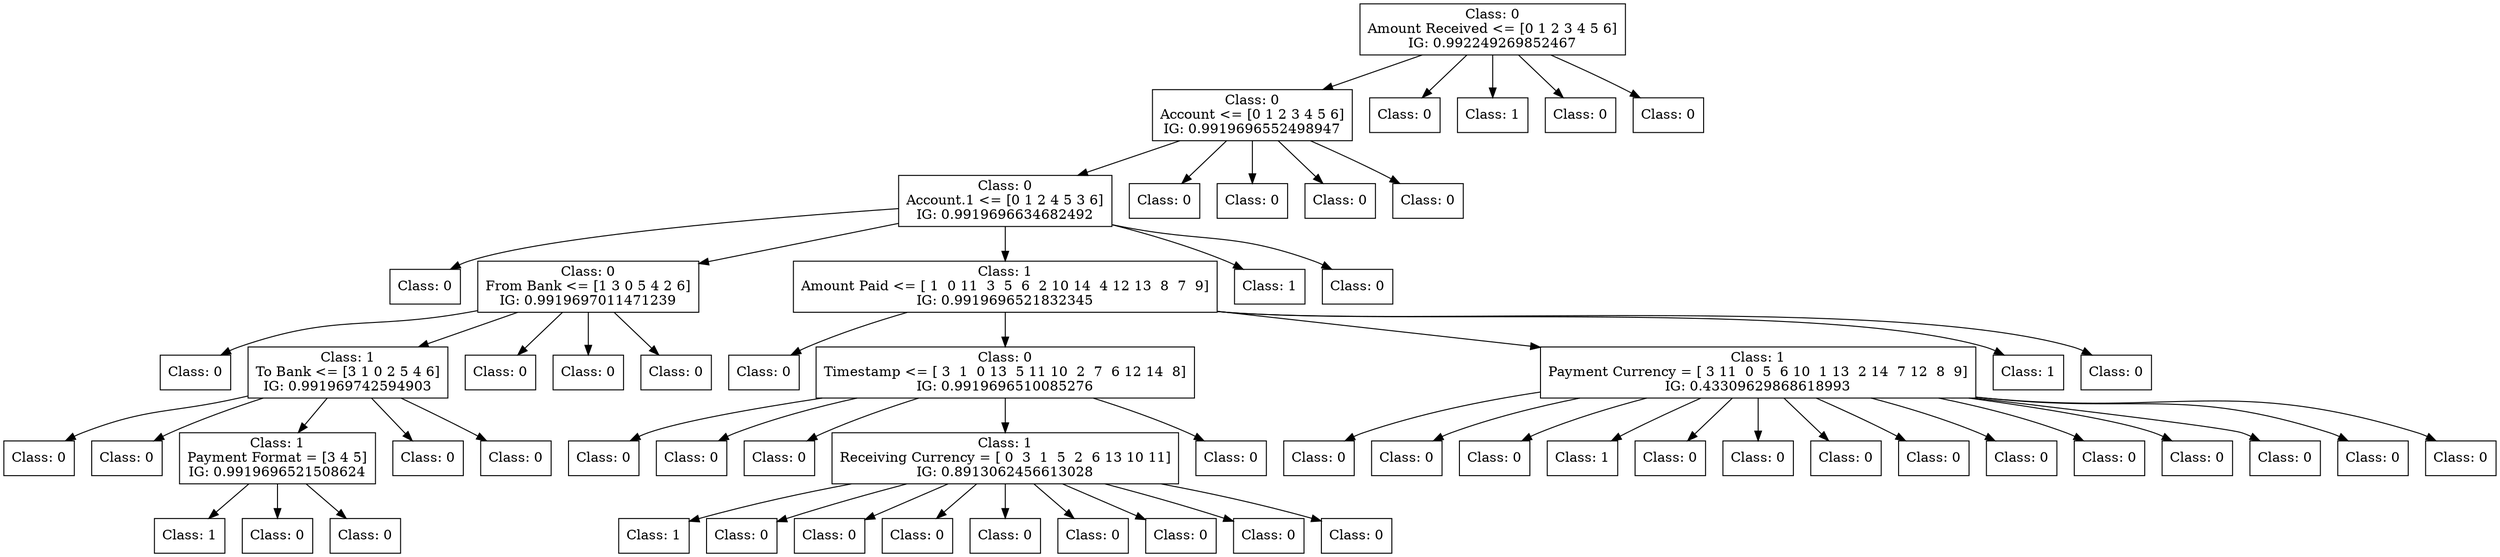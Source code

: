 digraph DecisionTree {
	rankdir=TD;
	node [shape=box];
	140155716988224 [label="Class: 0
Amount Received <= [0 1 2 3 4 5 6]
IG: 0.992249269852467"];
	140155678826768 [label="Class: 0
Account <= [0 1 2 3 4 5 6]
IG: 0.9919696552498947"];
	140155716988224 -> 140155678826768;
	140155678833776 [label="Class: 0
Account.1 <= [0 1 2 4 5 3 6]
IG: 0.9919696634682492"];
	140155678826768 -> 140155678833776;
	140154644297856 [label="Class: 0
"];
	140155678833776 -> 140154644297856;
	140154644297376 [label="Class: 0
From Bank <= [1 3 0 5 4 2 6]
IG: 0.9919697011471239"];
	140155678833776 -> 140154644297376;
	140154585505824 [label="Class: 0
"];
	140154644297376 -> 140154585505824;
	140154585505344 [label="Class: 1
To Bank <= [3 1 0 2 5 4 6]
IG: 0.991969742594903"];
	140154644297376 -> 140154585505344;
	140154585513600 [label="Class: 0
"];
	140154585505344 -> 140154585513600;
	140154585509328 [label="Class: 0
"];
	140154585505344 -> 140154585509328;
	140154585513792 [label="Class: 1
Payment Format = [3 4 5]
IG: 0.9919696521508624"];
	140154585505344 -> 140154585513792;
	140154585940368 [label="Class: 1
"];
	140154585513792 -> 140154585940368;
	140154585942432 [label="Class: 0
"];
	140154585513792 -> 140154585942432;
	140154585942864 [label="Class: 0
"];
	140154585513792 -> 140154585942864;
	140154585512688 [label="Class: 0
"];
	140154585505344 -> 140154585512688;
	140154585512832 [label="Class: 0
"];
	140154585505344 -> 140154585512832;
	140154585502368 [label="Class: 0
"];
	140154644297376 -> 140154585502368;
	140154585504624 [label="Class: 0
"];
	140154644297376 -> 140154585504624;
	140154585502752 [label="Class: 0
"];
	140154644297376 -> 140154585502752;
	140154644294928 [label="Class: 1
Amount Paid <= [ 1  0 11  3  5  6  2 10 14  4 12 13  8  7  9]
IG: 0.9919696521832345"];
	140155678833776 -> 140154644294928;
	140154585950976 [label="Class: 0
"];
	140154644294928 -> 140154585950976;
	140154585950496 [label="Class: 0
Timestamp <= [ 3  1  0 13  5 11 10  2  7  6 12 14  8]
IG: 0.9919696510085276"];
	140154644294928 -> 140154585950496;
	140154585955776 [label="Class: 0
"];
	140154585950496 -> 140154585955776;
	140154585955680 [label="Class: 0
"];
	140154585950496 -> 140154585955680;
	140154585956112 [label="Class: 0
"];
	140154585950496 -> 140154585956112;
	140154585954528 [label="Class: 1
Receiving Currency = [ 0  3  1  5  2  6 13 10 11]
IG: 0.8913062456613028"];
	140154585950496 -> 140154585954528;
	140154584321232 [label="Class: 1
"];
	140154585954528 -> 140154584321232;
	140154584322000 [label="Class: 0
"];
	140154585954528 -> 140154584322000;
	140154584319840 [label="Class: 0
"];
	140154585954528 -> 140154584319840;
	140154584321616 [label="Class: 0
"];
	140154585954528 -> 140154584321616;
	140154584321568 [label="Class: 0
"];
	140154585954528 -> 140154584321568;
	140154584321424 [label="Class: 0
"];
	140154585954528 -> 140154584321424;
	140154584319936 [label="Class: 0
"];
	140154585954528 -> 140154584319936;
	140154584322816 [label="Class: 0
"];
	140154585954528 -> 140154584322816;
	140154584322144 [label="Class: 0
"];
	140154585954528 -> 140154584322144;
	140154585951792 [label="Class: 0
"];
	140154585950496 -> 140154585951792;
	140154585946512 [label="Class: 1
Payment Currency = [ 3 11  0  5  6 10  1 13  2 14  7 12  8  9]
IG: 0.43309629868618993"];
	140154644294928 -> 140154585946512;
	140154584325984 [label="Class: 0
"];
	140154585946512 -> 140154584325984;
	140154584326080 [label="Class: 0
"];
	140154585946512 -> 140154584326080;
	140154584322096 [label="Class: 0
"];
	140154585946512 -> 140154584322096;
	140154584325216 [label="Class: 1
"];
	140154585946512 -> 140154584325216;
	140154584325600 [label="Class: 0
"];
	140154585946512 -> 140154584325600;
	140154584325408 [label="Class: 0
"];
	140154585946512 -> 140154584325408;
	140154584326464 [label="Class: 0
"];
	140154585946512 -> 140154584326464;
	140154584326512 [label="Class: 0
"];
	140154585946512 -> 140154584326512;
	140154584322768 [label="Class: 0
"];
	140154585946512 -> 140154584322768;
	140154584326560 [label="Class: 0
"];
	140154585946512 -> 140154584326560;
	140154584326704 [label="Class: 0
"];
	140154585946512 -> 140154584326704;
	140154584326848 [label="Class: 0
"];
	140154585946512 -> 140154584326848;
	140154584326992 [label="Class: 0
"];
	140154585946512 -> 140154584326992;
	140154584327136 [label="Class: 0
"];
	140154585946512 -> 140154584327136;
	140154585950592 [label="Class: 1
"];
	140154644294928 -> 140154585950592;
	140154585950352 [label="Class: 0
"];
	140154644294928 -> 140154585950352;
	140154644297472 [label="Class: 1
"];
	140155678833776 -> 140154644297472;
	140154644297232 [label="Class: 0
"];
	140155678833776 -> 140154644297232;
	140155678827488 [label="Class: 0
"];
	140155678826768 -> 140155678827488;
	140155678832816 [label="Class: 0
"];
	140155678826768 -> 140155678832816;
	140155678833920 [label="Class: 0
"];
	140155678826768 -> 140155678833920;
	140155678833200 [label="Class: 0
"];
	140155678826768 -> 140155678833200;
	140155678826480 [label="Class: 0
"];
	140155716988224 -> 140155678826480;
	140155678824896 [label="Class: 1
"];
	140155716988224 -> 140155678824896;
	140155678826336 [label="Class: 0
"];
	140155716988224 -> 140155678826336;
	140155678825088 [label="Class: 0
"];
	140155716988224 -> 140155678825088;
}
